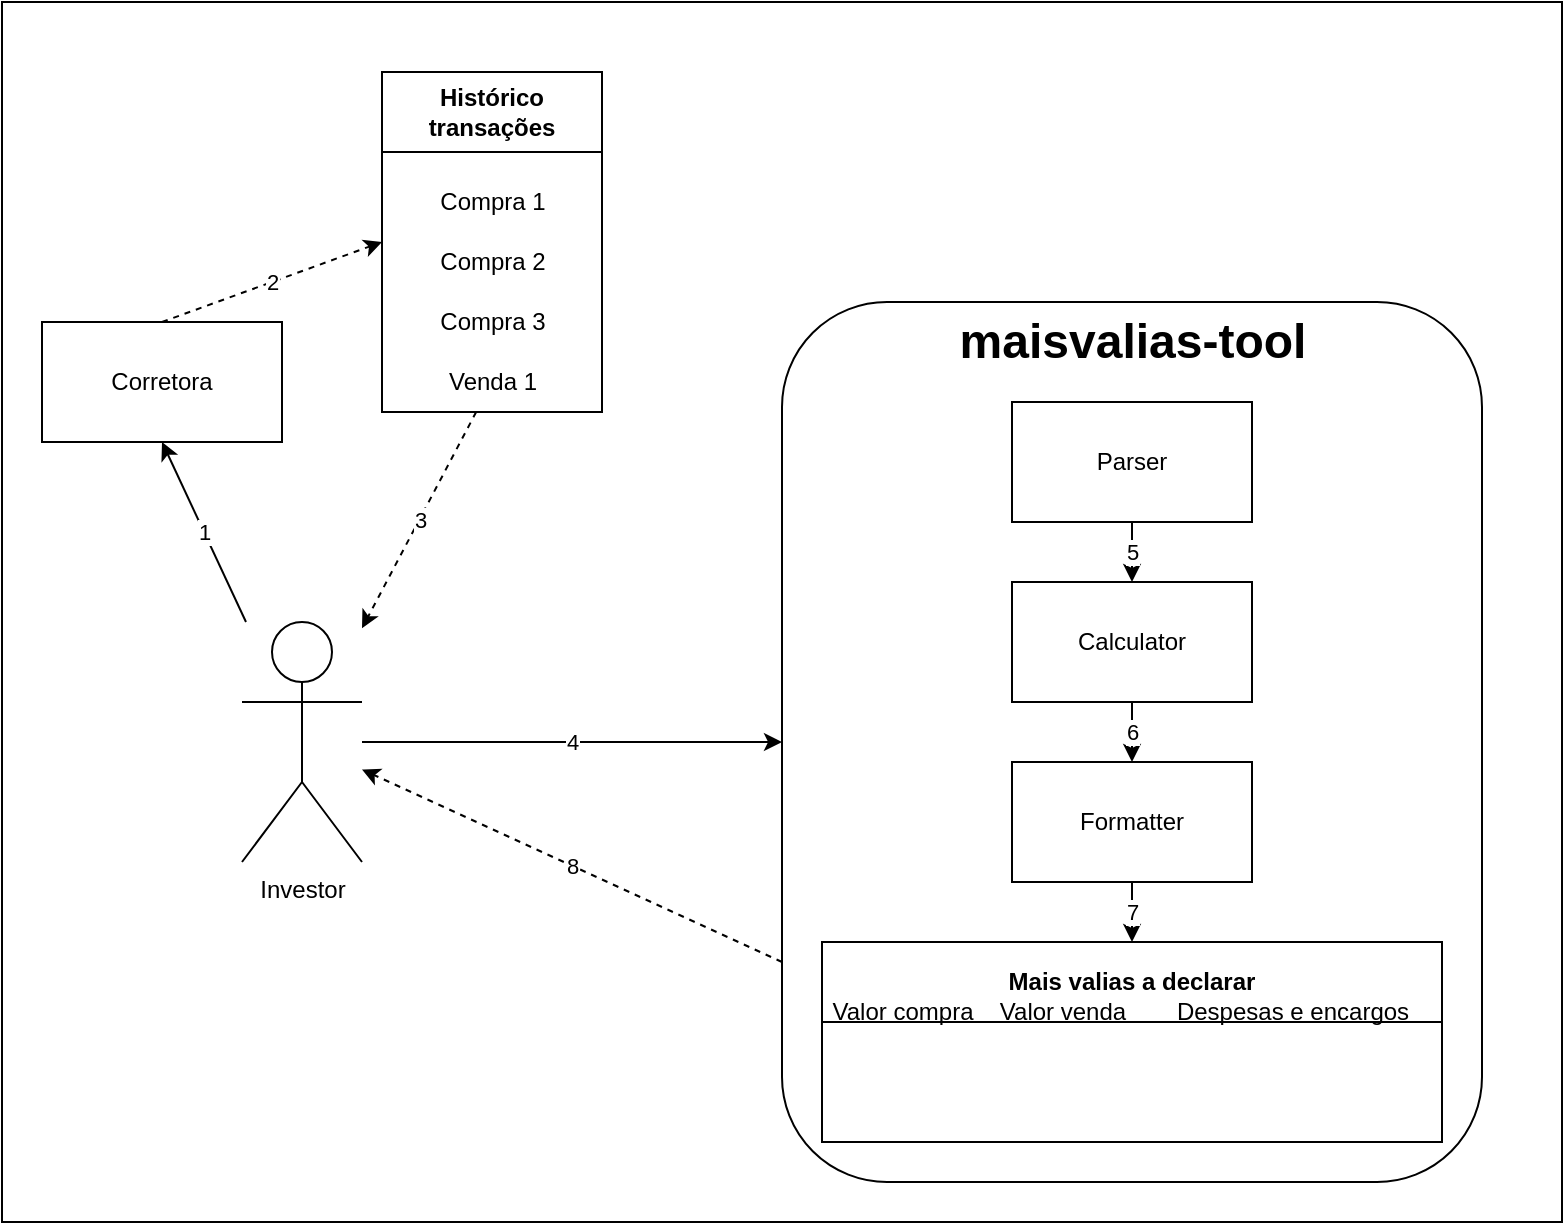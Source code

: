 <mxfile>
    <diagram id="rCM2_X_eZL7h1LquqPWn" name="Page-1">
        <mxGraphModel dx="1045" dy="558" grid="1" gridSize="10" guides="1" tooltips="1" connect="1" arrows="1" fold="1" page="1" pageScale="1" pageWidth="850" pageHeight="1100" math="0" shadow="0">
            <root>
                <mxCell id="0"/>
                <mxCell id="1" parent="0"/>
                <mxCell id="35" value="" style="rounded=0;whiteSpace=wrap;html=1;" vertex="1" parent="1">
                    <mxGeometry x="10" y="40" width="780" height="610" as="geometry"/>
                </mxCell>
                <mxCell id="4" value="" style="group" parent="1" vertex="1" connectable="0">
                    <mxGeometry x="400" y="240" width="350" height="390" as="geometry"/>
                </mxCell>
                <mxCell id="2" value="" style="rounded=1;whiteSpace=wrap;html=1;movable=1;resizable=1;rotatable=1;deletable=1;editable=1;locked=0;connectable=1;" parent="4" vertex="1">
                    <mxGeometry y="-50" width="350" height="440" as="geometry"/>
                </mxCell>
                <mxCell id="19" value="5" style="edgeStyle=none;html=1;exitX=0.5;exitY=1;exitDx=0;exitDy=0;entryX=0.5;entryY=0;entryDx=0;entryDy=0;" parent="4" source="17" target="33" edge="1">
                    <mxGeometry relative="1" as="geometry">
                        <mxPoint x="400" y="180" as="targetPoint"/>
                    </mxGeometry>
                </mxCell>
                <mxCell id="17" value="Parser" style="rounded=0;whiteSpace=wrap;html=1;" parent="4" vertex="1">
                    <mxGeometry x="115" width="120" height="60" as="geometry"/>
                </mxCell>
                <mxCell id="32" value="7" style="edgeStyle=none;html=1;exitX=0.5;exitY=1;exitDx=0;exitDy=0;entryX=0.5;entryY=0;entryDx=0;entryDy=0;" parent="4" source="18" target="23" edge="1">
                    <mxGeometry relative="1" as="geometry"/>
                </mxCell>
                <mxCell id="18" value="Formatter" style="rounded=0;whiteSpace=wrap;html=1;" parent="4" vertex="1">
                    <mxGeometry x="115" y="180" width="120" height="60" as="geometry"/>
                </mxCell>
                <mxCell id="23" value="Mais valias a declarar" style="swimlane;whiteSpace=wrap;html=1;startSize=40;" parent="4" vertex="1">
                    <mxGeometry x="20" y="270" width="310" height="100" as="geometry"/>
                </mxCell>
                <mxCell id="24" value="Valor compra" style="text;html=1;align=center;verticalAlign=middle;resizable=0;points=[];autosize=1;strokeColor=none;fillColor=none;" parent="4" vertex="1">
                    <mxGeometry x="15" y="290" width="90" height="30" as="geometry"/>
                </mxCell>
                <mxCell id="28" value="Valor venda" style="text;html=1;align=center;verticalAlign=middle;resizable=0;points=[];autosize=1;strokeColor=none;fillColor=none;" parent="4" vertex="1">
                    <mxGeometry x="95" y="290" width="90" height="30" as="geometry"/>
                </mxCell>
                <mxCell id="29" value="Despesas e encargos" style="text;html=1;align=center;verticalAlign=middle;resizable=0;points=[];autosize=1;strokeColor=none;fillColor=none;" parent="4" vertex="1">
                    <mxGeometry x="185" y="290" width="140" height="30" as="geometry"/>
                </mxCell>
                <mxCell id="34" value="6" style="edgeStyle=none;html=1;exitX=0.5;exitY=1;exitDx=0;exitDy=0;" parent="4" source="33" target="18" edge="1">
                    <mxGeometry relative="1" as="geometry"/>
                </mxCell>
                <mxCell id="33" value="Calculator" style="rounded=0;whiteSpace=wrap;html=1;" parent="4" vertex="1">
                    <mxGeometry x="115" y="90" width="120" height="60" as="geometry"/>
                </mxCell>
                <mxCell id="5" value="Investor" style="shape=umlActor;verticalLabelPosition=bottom;verticalAlign=top;html=1;outlineConnect=0;" parent="1" vertex="1">
                    <mxGeometry x="130" y="350" width="60" height="120" as="geometry"/>
                </mxCell>
                <mxCell id="6" value="Histórico transações" style="swimlane;whiteSpace=wrap;html=1;startSize=40;" parent="1" vertex="1">
                    <mxGeometry x="200" y="75" width="110" height="170" as="geometry"/>
                </mxCell>
                <mxCell id="10" value="Compra 1" style="text;html=1;align=center;verticalAlign=middle;resizable=0;points=[];autosize=1;strokeColor=none;fillColor=none;" parent="6" vertex="1">
                    <mxGeometry x="15" y="50" width="80" height="30" as="geometry"/>
                </mxCell>
                <mxCell id="11" value="Compra 2" style="text;html=1;align=center;verticalAlign=middle;resizable=0;points=[];autosize=1;strokeColor=none;fillColor=none;" parent="6" vertex="1">
                    <mxGeometry x="15" y="80" width="80" height="30" as="geometry"/>
                </mxCell>
                <mxCell id="12" value="Compra 3" style="text;html=1;align=center;verticalAlign=middle;resizable=0;points=[];autosize=1;strokeColor=none;fillColor=none;" parent="6" vertex="1">
                    <mxGeometry x="15" y="110" width="80" height="30" as="geometry"/>
                </mxCell>
                <mxCell id="13" value="Venda 1" style="text;html=1;align=center;verticalAlign=middle;resizable=0;points=[];autosize=1;strokeColor=none;fillColor=none;" parent="6" vertex="1">
                    <mxGeometry x="20" y="140" width="70" height="30" as="geometry"/>
                </mxCell>
                <mxCell id="7" value="Corretora" style="rounded=0;whiteSpace=wrap;html=1;" parent="1" vertex="1">
                    <mxGeometry x="30" y="200" width="120" height="60" as="geometry"/>
                </mxCell>
                <mxCell id="9" value="1" style="endArrow=classic;html=1;entryX=0.5;entryY=1;entryDx=0;entryDy=0;" parent="1" source="5" target="7" edge="1">
                    <mxGeometry width="50" height="50" relative="1" as="geometry">
                        <mxPoint x="110" y="270" as="sourcePoint"/>
                        <mxPoint x="110" y="290.711" as="targetPoint"/>
                        <Array as="points"/>
                    </mxGeometry>
                </mxCell>
                <mxCell id="14" value="2" style="endArrow=classic;html=1;exitX=0.5;exitY=0;exitDx=0;exitDy=0;entryX=0;entryY=0.5;entryDx=0;entryDy=0;dashed=1;" parent="1" source="7" target="6" edge="1">
                    <mxGeometry width="50" height="50" relative="1" as="geometry">
                        <mxPoint x="400" y="390" as="sourcePoint"/>
                        <mxPoint x="450" y="340" as="targetPoint"/>
                    </mxGeometry>
                </mxCell>
                <mxCell id="16" value="4" style="endArrow=classic;html=1;entryX=0;entryY=0.5;entryDx=0;entryDy=0;" parent="1" source="5" target="2" edge="1">
                    <mxGeometry width="50" height="50" relative="1" as="geometry">
                        <mxPoint x="400" y="390" as="sourcePoint"/>
                        <mxPoint x="450" y="340" as="targetPoint"/>
                    </mxGeometry>
                </mxCell>
                <mxCell id="21" value="8" style="edgeStyle=none;html=1;exitX=0;exitY=0.75;exitDx=0;exitDy=0;dashed=1;" parent="1" source="2" target="5" edge="1">
                    <mxGeometry relative="1" as="geometry">
                        <Array as="points"/>
                    </mxGeometry>
                </mxCell>
                <mxCell id="22" value="3" style="edgeStyle=none;html=1;dashed=1;" parent="1" source="13" target="5" edge="1">
                    <mxGeometry relative="1" as="geometry">
                        <mxPoint x="170" y="310" as="targetPoint"/>
                    </mxGeometry>
                </mxCell>
                <mxCell id="3" value="maisvalias-tool" style="text;strokeColor=none;fillColor=none;html=1;fontSize=24;fontStyle=1;verticalAlign=middle;align=center;movable=1;resizable=1;rotatable=1;deletable=1;editable=1;locked=0;connectable=1;" parent="1" vertex="1">
                    <mxGeometry x="553.335" y="200.002" width="42.424" height="20.769" as="geometry"/>
                </mxCell>
            </root>
        </mxGraphModel>
    </diagram>
</mxfile>